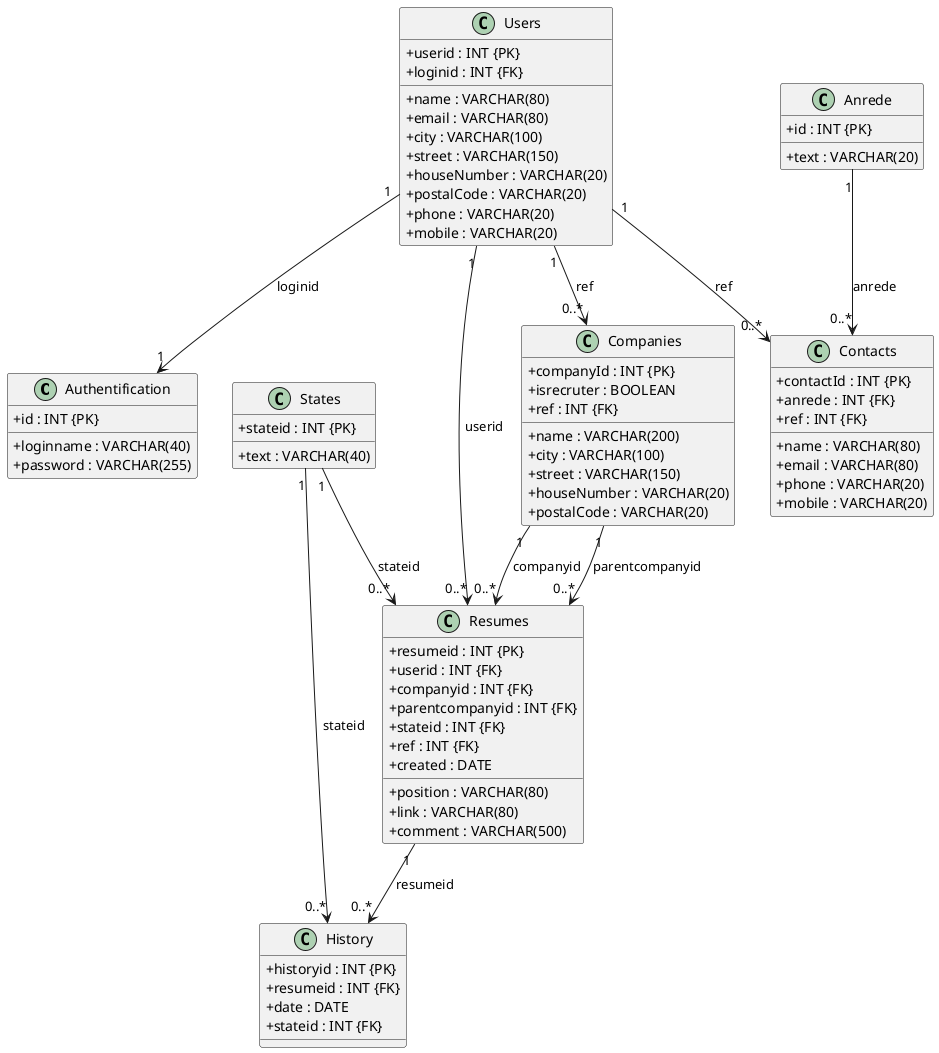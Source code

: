 @startuml
skinparam classAttributeIconSize 0

class Authentification {
    +id : INT {PK}
    +loginname : VARCHAR(40)
    +password : VARCHAR(255)
}

class Users {
    +userid : INT {PK}
    +loginid : INT {FK}
    +name : VARCHAR(80)
    +email : VARCHAR(80)
    +city : VARCHAR(100)
    +street : VARCHAR(150)
    +houseNumber : VARCHAR(20)
    +postalCode : VARCHAR(20)
    +phone : VARCHAR(20)
    +mobile : VARCHAR(20)
}

class Anrede {
    +id : INT {PK}
    +text : VARCHAR(20)
}

class Companies {
    +companyId : INT {PK}
    +name : VARCHAR(200)
    +city : VARCHAR(100)
    +street : VARCHAR(150)
    +houseNumber : VARCHAR(20)
    +postalCode : VARCHAR(20)
    +isrecruter : BOOLEAN
    +ref : INT {FK}
}

class Contacts {
    +contactId : INT {PK}
    +name : VARCHAR(80)
    +anrede : INT {FK}
    +email : VARCHAR(80)
    +phone : VARCHAR(20)
    +mobile : VARCHAR(20)
    +ref : INT {FK}
}

class States {
    +stateid : INT {PK}
    +text : VARCHAR(40)
}

class Resumes {
    +resumeid : INT {PK}
    +userid : INT {FK}
    +companyid : INT {FK}
    +parentcompanyid : INT {FK}
    +stateid : INT {FK}
    +ref : INT {FK}
    +created : DATE
    +position : VARCHAR(80)
    +link : VARCHAR(80)
    +comment : VARCHAR(500)
}

class History {
    +historyid : INT {PK}
    +resumeid : INT {FK}
    +date : DATE
    +stateid : INT {FK}
}

Users "1" --> "1" Authentification : loginid
Users "1" --> "0..*" Companies : ref
Users "1" --> "0..*" Contacts : ref
Users "1" --> "0..*" Resumes : userid

Anrede "1" --> "0..*" Contacts : anrede

Companies "1" --> "0..*" Resumes : companyid
Companies "1" --> "0..*" Resumes : parentcompanyid

States "1" --> "0..*" Resumes : stateid
States "1" --> "0..*" History : stateid

Resumes "1" --> "0..*" History : resumeid

@enduml
